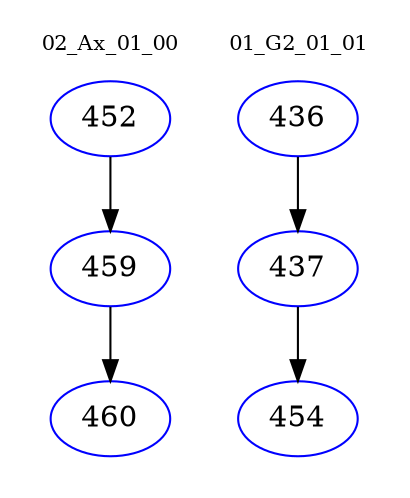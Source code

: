 digraph{
subgraph cluster_0 {
color = white
label = "02_Ax_01_00";
fontsize=10;
T0_452 [label="452", color="blue"]
T0_452 -> T0_459 [color="black"]
T0_459 [label="459", color="blue"]
T0_459 -> T0_460 [color="black"]
T0_460 [label="460", color="blue"]
}
subgraph cluster_1 {
color = white
label = "01_G2_01_01";
fontsize=10;
T1_436 [label="436", color="blue"]
T1_436 -> T1_437 [color="black"]
T1_437 [label="437", color="blue"]
T1_437 -> T1_454 [color="black"]
T1_454 [label="454", color="blue"]
}
}
